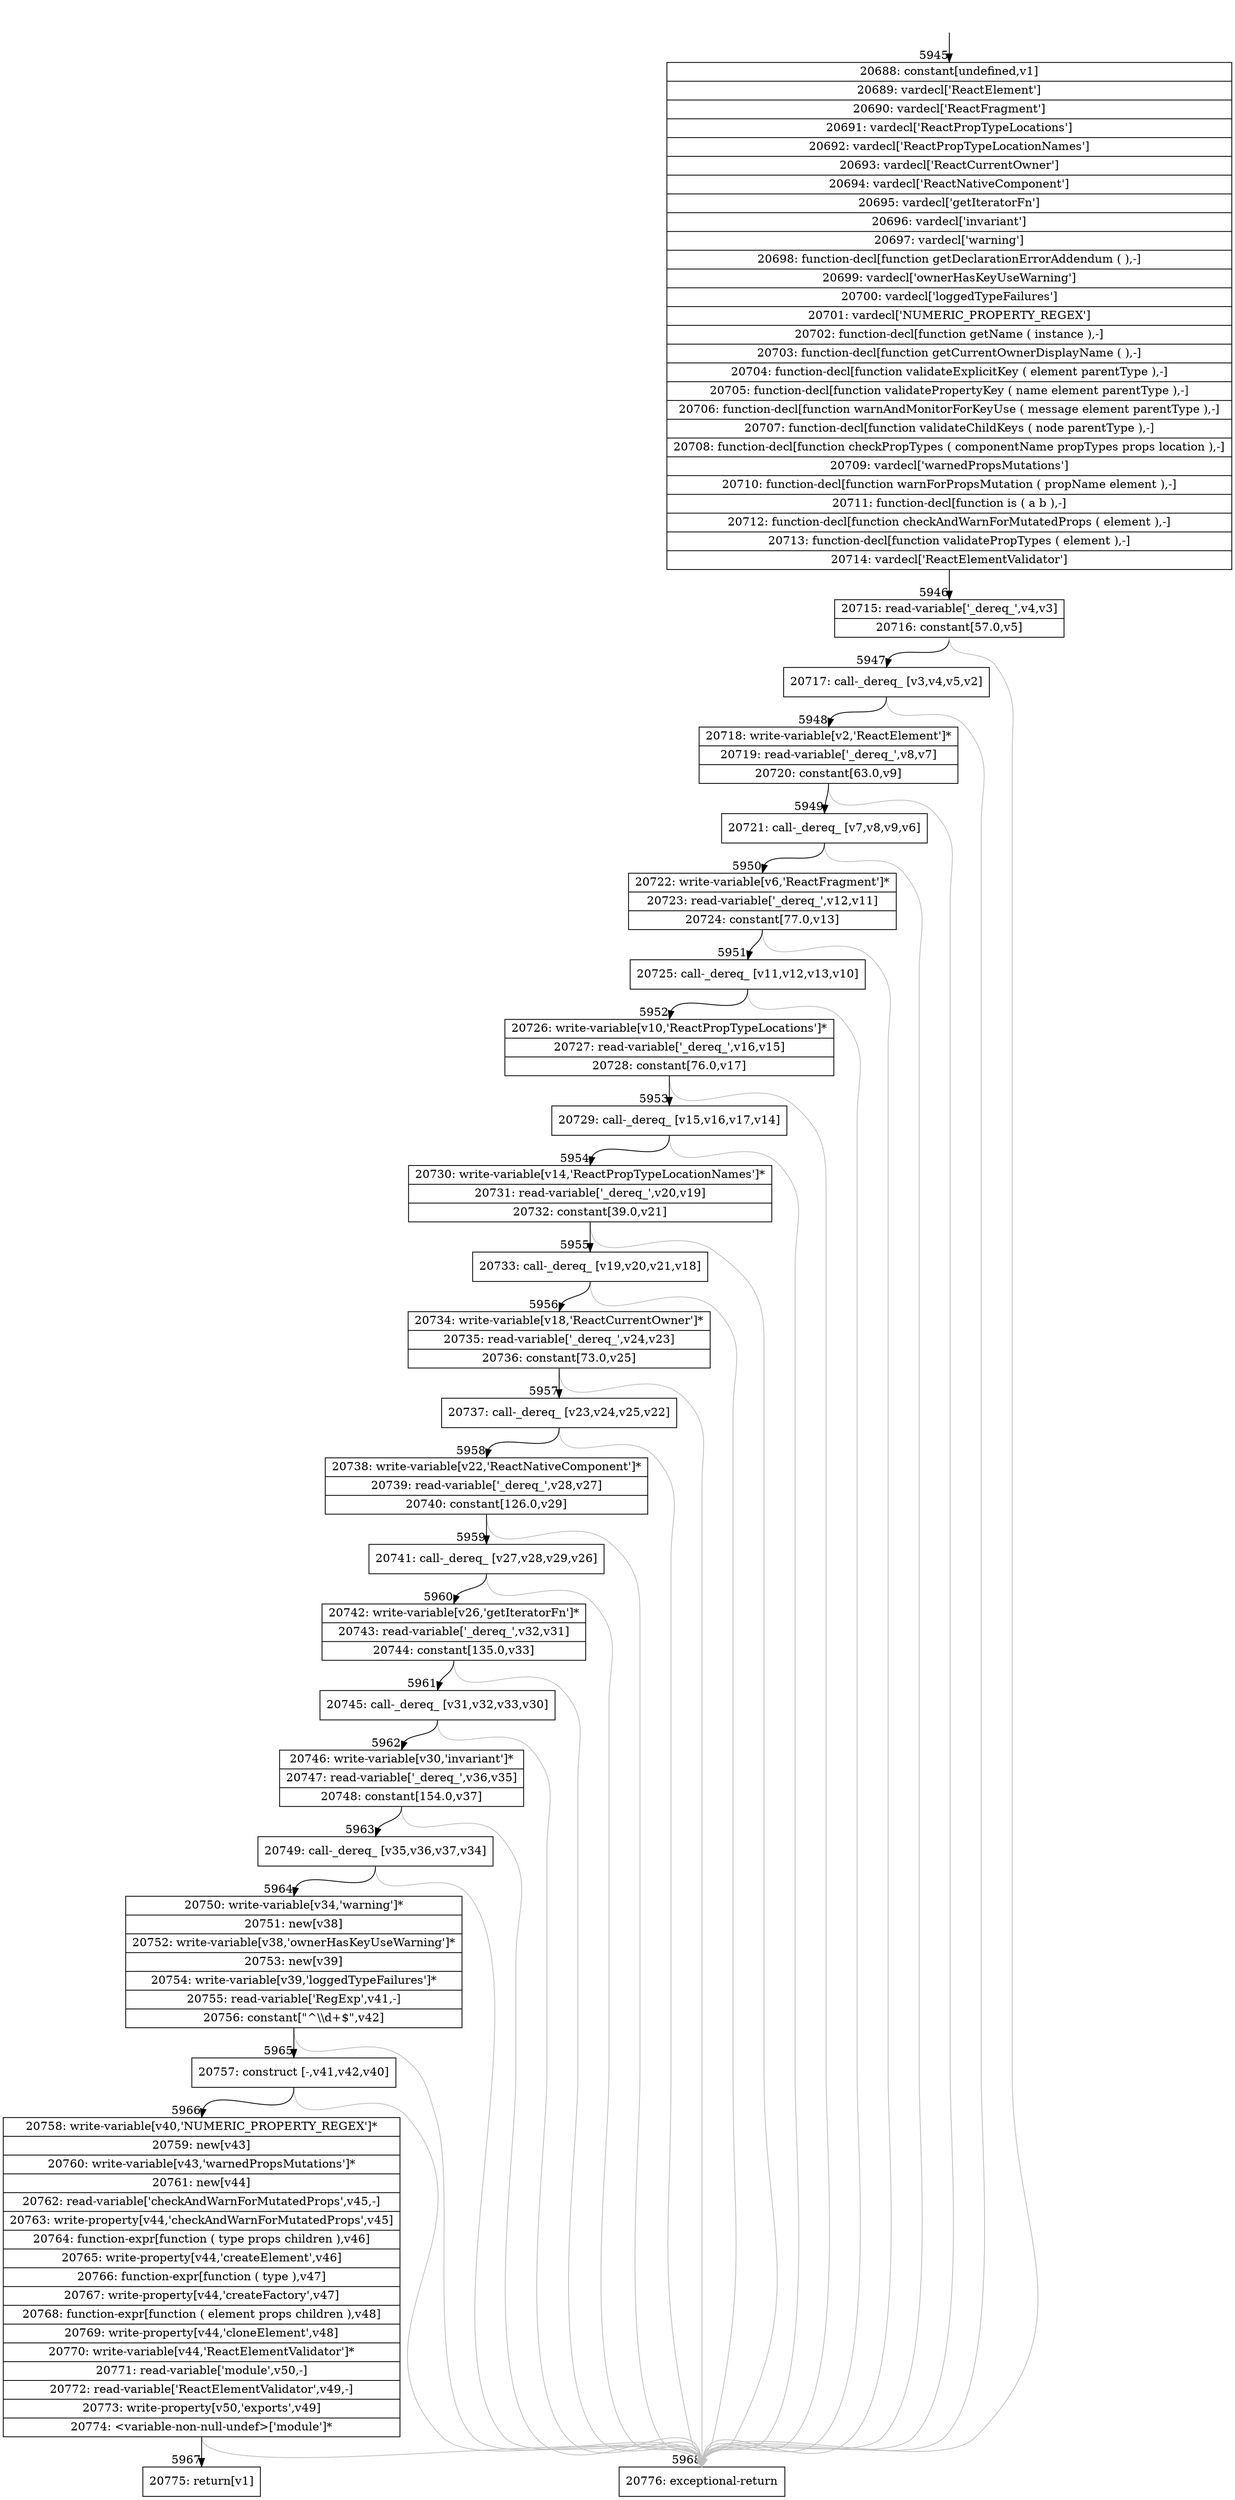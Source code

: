 digraph {
rankdir="TD"
BB_entry381[shape=none,label=""];
BB_entry381 -> BB5945 [tailport=s, headport=n, headlabel="    5945"]
BB5945 [shape=record label="{20688: constant[undefined,v1]|20689: vardecl['ReactElement']|20690: vardecl['ReactFragment']|20691: vardecl['ReactPropTypeLocations']|20692: vardecl['ReactPropTypeLocationNames']|20693: vardecl['ReactCurrentOwner']|20694: vardecl['ReactNativeComponent']|20695: vardecl['getIteratorFn']|20696: vardecl['invariant']|20697: vardecl['warning']|20698: function-decl[function getDeclarationErrorAddendum ( ),-]|20699: vardecl['ownerHasKeyUseWarning']|20700: vardecl['loggedTypeFailures']|20701: vardecl['NUMERIC_PROPERTY_REGEX']|20702: function-decl[function getName ( instance ),-]|20703: function-decl[function getCurrentOwnerDisplayName ( ),-]|20704: function-decl[function validateExplicitKey ( element parentType ),-]|20705: function-decl[function validatePropertyKey ( name element parentType ),-]|20706: function-decl[function warnAndMonitorForKeyUse ( message element parentType ),-]|20707: function-decl[function validateChildKeys ( node parentType ),-]|20708: function-decl[function checkPropTypes ( componentName propTypes props location ),-]|20709: vardecl['warnedPropsMutations']|20710: function-decl[function warnForPropsMutation ( propName element ),-]|20711: function-decl[function is ( a b ),-]|20712: function-decl[function checkAndWarnForMutatedProps ( element ),-]|20713: function-decl[function validatePropTypes ( element ),-]|20714: vardecl['ReactElementValidator']}" ] 
BB5945 -> BB5946 [tailport=s, headport=n, headlabel="      5946"]
BB5946 [shape=record label="{20715: read-variable['_dereq_',v4,v3]|20716: constant[57.0,v5]}" ] 
BB5946 -> BB5947 [tailport=s, headport=n, headlabel="      5947"]
BB5946 -> BB5968 [tailport=s, headport=n, color=gray, headlabel="      5968"]
BB5947 [shape=record label="{20717: call-_dereq_ [v3,v4,v5,v2]}" ] 
BB5947 -> BB5948 [tailport=s, headport=n, headlabel="      5948"]
BB5947 -> BB5968 [tailport=s, headport=n, color=gray]
BB5948 [shape=record label="{20718: write-variable[v2,'ReactElement']*|20719: read-variable['_dereq_',v8,v7]|20720: constant[63.0,v9]}" ] 
BB5948 -> BB5949 [tailport=s, headport=n, headlabel="      5949"]
BB5948 -> BB5968 [tailport=s, headport=n, color=gray]
BB5949 [shape=record label="{20721: call-_dereq_ [v7,v8,v9,v6]}" ] 
BB5949 -> BB5950 [tailport=s, headport=n, headlabel="      5950"]
BB5949 -> BB5968 [tailport=s, headport=n, color=gray]
BB5950 [shape=record label="{20722: write-variable[v6,'ReactFragment']*|20723: read-variable['_dereq_',v12,v11]|20724: constant[77.0,v13]}" ] 
BB5950 -> BB5951 [tailport=s, headport=n, headlabel="      5951"]
BB5950 -> BB5968 [tailport=s, headport=n, color=gray]
BB5951 [shape=record label="{20725: call-_dereq_ [v11,v12,v13,v10]}" ] 
BB5951 -> BB5952 [tailport=s, headport=n, headlabel="      5952"]
BB5951 -> BB5968 [tailport=s, headport=n, color=gray]
BB5952 [shape=record label="{20726: write-variable[v10,'ReactPropTypeLocations']*|20727: read-variable['_dereq_',v16,v15]|20728: constant[76.0,v17]}" ] 
BB5952 -> BB5953 [tailport=s, headport=n, headlabel="      5953"]
BB5952 -> BB5968 [tailport=s, headport=n, color=gray]
BB5953 [shape=record label="{20729: call-_dereq_ [v15,v16,v17,v14]}" ] 
BB5953 -> BB5954 [tailport=s, headport=n, headlabel="      5954"]
BB5953 -> BB5968 [tailport=s, headport=n, color=gray]
BB5954 [shape=record label="{20730: write-variable[v14,'ReactPropTypeLocationNames']*|20731: read-variable['_dereq_',v20,v19]|20732: constant[39.0,v21]}" ] 
BB5954 -> BB5955 [tailport=s, headport=n, headlabel="      5955"]
BB5954 -> BB5968 [tailport=s, headport=n, color=gray]
BB5955 [shape=record label="{20733: call-_dereq_ [v19,v20,v21,v18]}" ] 
BB5955 -> BB5956 [tailport=s, headport=n, headlabel="      5956"]
BB5955 -> BB5968 [tailport=s, headport=n, color=gray]
BB5956 [shape=record label="{20734: write-variable[v18,'ReactCurrentOwner']*|20735: read-variable['_dereq_',v24,v23]|20736: constant[73.0,v25]}" ] 
BB5956 -> BB5957 [tailport=s, headport=n, headlabel="      5957"]
BB5956 -> BB5968 [tailport=s, headport=n, color=gray]
BB5957 [shape=record label="{20737: call-_dereq_ [v23,v24,v25,v22]}" ] 
BB5957 -> BB5958 [tailport=s, headport=n, headlabel="      5958"]
BB5957 -> BB5968 [tailport=s, headport=n, color=gray]
BB5958 [shape=record label="{20738: write-variable[v22,'ReactNativeComponent']*|20739: read-variable['_dereq_',v28,v27]|20740: constant[126.0,v29]}" ] 
BB5958 -> BB5959 [tailport=s, headport=n, headlabel="      5959"]
BB5958 -> BB5968 [tailport=s, headport=n, color=gray]
BB5959 [shape=record label="{20741: call-_dereq_ [v27,v28,v29,v26]}" ] 
BB5959 -> BB5960 [tailport=s, headport=n, headlabel="      5960"]
BB5959 -> BB5968 [tailport=s, headport=n, color=gray]
BB5960 [shape=record label="{20742: write-variable[v26,'getIteratorFn']*|20743: read-variable['_dereq_',v32,v31]|20744: constant[135.0,v33]}" ] 
BB5960 -> BB5961 [tailport=s, headport=n, headlabel="      5961"]
BB5960 -> BB5968 [tailport=s, headport=n, color=gray]
BB5961 [shape=record label="{20745: call-_dereq_ [v31,v32,v33,v30]}" ] 
BB5961 -> BB5962 [tailport=s, headport=n, headlabel="      5962"]
BB5961 -> BB5968 [tailport=s, headport=n, color=gray]
BB5962 [shape=record label="{20746: write-variable[v30,'invariant']*|20747: read-variable['_dereq_',v36,v35]|20748: constant[154.0,v37]}" ] 
BB5962 -> BB5963 [tailport=s, headport=n, headlabel="      5963"]
BB5962 -> BB5968 [tailport=s, headport=n, color=gray]
BB5963 [shape=record label="{20749: call-_dereq_ [v35,v36,v37,v34]}" ] 
BB5963 -> BB5964 [tailport=s, headport=n, headlabel="      5964"]
BB5963 -> BB5968 [tailport=s, headport=n, color=gray]
BB5964 [shape=record label="{20750: write-variable[v34,'warning']*|20751: new[v38]|20752: write-variable[v38,'ownerHasKeyUseWarning']*|20753: new[v39]|20754: write-variable[v39,'loggedTypeFailures']*|20755: read-variable['RegExp',v41,-]|20756: constant[\"^\\\\d+$\",v42]}" ] 
BB5964 -> BB5965 [tailport=s, headport=n, headlabel="      5965"]
BB5964 -> BB5968 [tailport=s, headport=n, color=gray]
BB5965 [shape=record label="{20757: construct [-,v41,v42,v40]}" ] 
BB5965 -> BB5966 [tailport=s, headport=n, headlabel="      5966"]
BB5965 -> BB5968 [tailport=s, headport=n, color=gray]
BB5966 [shape=record label="{20758: write-variable[v40,'NUMERIC_PROPERTY_REGEX']*|20759: new[v43]|20760: write-variable[v43,'warnedPropsMutations']*|20761: new[v44]|20762: read-variable['checkAndWarnForMutatedProps',v45,-]|20763: write-property[v44,'checkAndWarnForMutatedProps',v45]|20764: function-expr[function ( type props children ),v46]|20765: write-property[v44,'createElement',v46]|20766: function-expr[function ( type ),v47]|20767: write-property[v44,'createFactory',v47]|20768: function-expr[function ( element props children ),v48]|20769: write-property[v44,'cloneElement',v48]|20770: write-variable[v44,'ReactElementValidator']*|20771: read-variable['module',v50,-]|20772: read-variable['ReactElementValidator',v49,-]|20773: write-property[v50,'exports',v49]|20774: \<variable-non-null-undef\>['module']*}" ] 
BB5966 -> BB5967 [tailport=s, headport=n, headlabel="      5967"]
BB5966 -> BB5968 [tailport=s, headport=n, color=gray]
BB5967 [shape=record label="{20775: return[v1]}" ] 
BB5968 [shape=record label="{20776: exceptional-return}" ] 
//#$~ 10566
}
